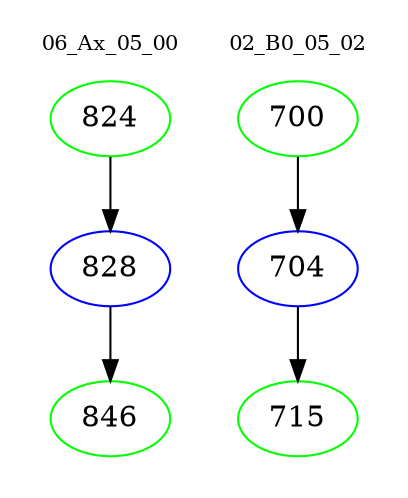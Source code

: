 digraph{
subgraph cluster_0 {
color = white
label = "06_Ax_05_00";
fontsize=10;
T0_824 [label="824", color="green"]
T0_824 -> T0_828 [color="black"]
T0_828 [label="828", color="blue"]
T0_828 -> T0_846 [color="black"]
T0_846 [label="846", color="green"]
}
subgraph cluster_1 {
color = white
label = "02_B0_05_02";
fontsize=10;
T1_700 [label="700", color="green"]
T1_700 -> T1_704 [color="black"]
T1_704 [label="704", color="blue"]
T1_704 -> T1_715 [color="black"]
T1_715 [label="715", color="green"]
}
}
